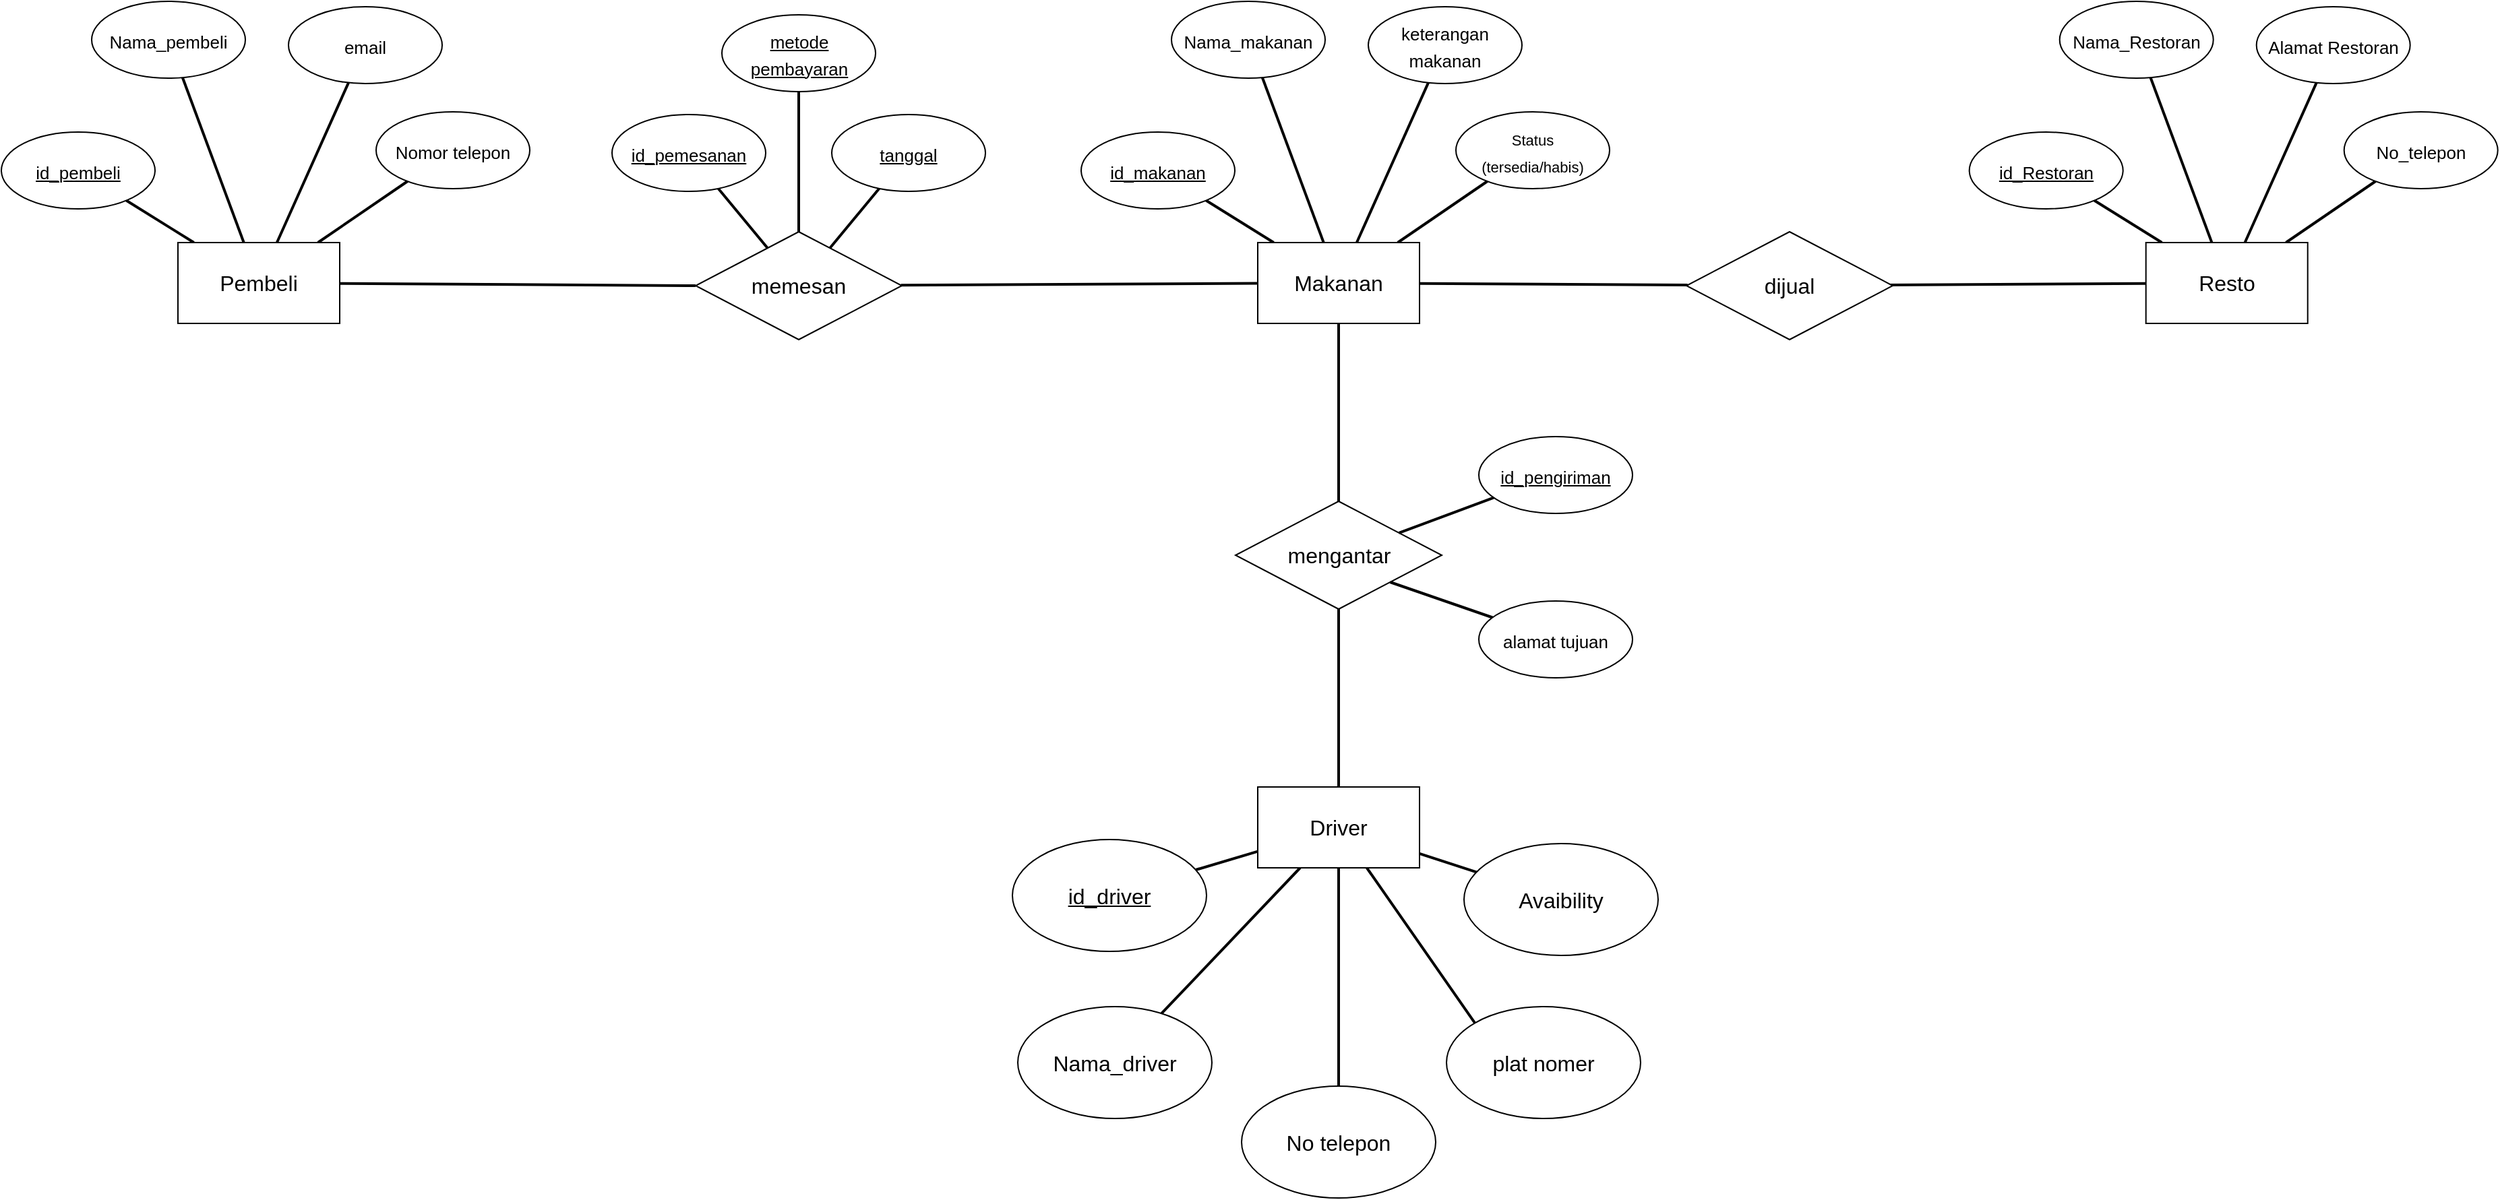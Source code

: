 <mxfile version="21.0.6" type="github">
  <diagram name="Page-1" id="kpE2Phg5UG2O1yojQXth">
    <mxGraphModel dx="1988" dy="938" grid="0" gridSize="10" guides="1" tooltips="1" connect="1" arrows="1" fold="1" page="0" pageScale="1" pageWidth="850" pageHeight="1100" math="0" shadow="0">
      <root>
        <mxCell id="0" />
        <mxCell id="1" parent="0" />
        <mxCell id="WbsWjwDJcjXZ_kDhLRrN-7" style="edgeStyle=none;curved=1;rounded=0;orthogonalLoop=1;jettySize=auto;html=1;fontSize=12;endArrow=none;endFill=0;strokeWidth=2;" edge="1" parent="1" source="WbsWjwDJcjXZ_kDhLRrN-2" target="WbsWjwDJcjXZ_kDhLRrN-4">
          <mxGeometry relative="1" as="geometry" />
        </mxCell>
        <mxCell id="WbsWjwDJcjXZ_kDhLRrN-8" style="edgeStyle=none;curved=1;rounded=0;orthogonalLoop=1;jettySize=auto;html=1;fontSize=12;startSize=8;endSize=8;strokeWidth=2;endArrow=none;endFill=0;" edge="1" parent="1" source="WbsWjwDJcjXZ_kDhLRrN-2" target="WbsWjwDJcjXZ_kDhLRrN-3">
          <mxGeometry relative="1" as="geometry" />
        </mxCell>
        <mxCell id="WbsWjwDJcjXZ_kDhLRrN-9" style="edgeStyle=none;curved=1;rounded=0;orthogonalLoop=1;jettySize=auto;html=1;fontSize=12;startSize=8;endSize=8;endArrow=none;endFill=0;strokeWidth=2;" edge="1" parent="1" source="WbsWjwDJcjXZ_kDhLRrN-2" target="WbsWjwDJcjXZ_kDhLRrN-6">
          <mxGeometry relative="1" as="geometry" />
        </mxCell>
        <mxCell id="WbsWjwDJcjXZ_kDhLRrN-12" style="edgeStyle=none;curved=1;rounded=0;orthogonalLoop=1;jettySize=auto;html=1;fontSize=12;startSize=8;endSize=8;strokeWidth=2;endArrow=none;endFill=0;" edge="1" parent="1" source="WbsWjwDJcjXZ_kDhLRrN-2" target="WbsWjwDJcjXZ_kDhLRrN-5">
          <mxGeometry relative="1" as="geometry" />
        </mxCell>
        <mxCell id="WbsWjwDJcjXZ_kDhLRrN-54" style="edgeStyle=none;curved=1;rounded=0;orthogonalLoop=1;jettySize=auto;html=1;entryX=0;entryY=0.5;entryDx=0;entryDy=0;fontSize=12;startSize=8;endSize=8;endArrow=none;endFill=0;strokeWidth=2;" edge="1" parent="1" source="WbsWjwDJcjXZ_kDhLRrN-2" target="WbsWjwDJcjXZ_kDhLRrN-24">
          <mxGeometry relative="1" as="geometry" />
        </mxCell>
        <mxCell id="WbsWjwDJcjXZ_kDhLRrN-2" value="Pembeli" style="rounded=0;whiteSpace=wrap;html=1;fontSize=16;" vertex="1" parent="1">
          <mxGeometry x="46" y="259" width="120" height="60" as="geometry" />
        </mxCell>
        <mxCell id="WbsWjwDJcjXZ_kDhLRrN-3" value="&lt;font style=&quot;font-size: 13px;&quot;&gt;Nama_pembeli&lt;/font&gt;" style="ellipse;whiteSpace=wrap;html=1;fontSize=16;" vertex="1" parent="1">
          <mxGeometry x="-18" y="80" width="114" height="57" as="geometry" />
        </mxCell>
        <mxCell id="WbsWjwDJcjXZ_kDhLRrN-4" value="&lt;font style=&quot;font-size: 13px;&quot;&gt;&lt;u&gt;id_pembeli&lt;/u&gt;&lt;/font&gt;" style="ellipse;whiteSpace=wrap;html=1;fontSize=16;" vertex="1" parent="1">
          <mxGeometry x="-85" y="177" width="114" height="57" as="geometry" />
        </mxCell>
        <mxCell id="WbsWjwDJcjXZ_kDhLRrN-5" value="&lt;font style=&quot;font-size: 13px;&quot;&gt;Nomor telepon&lt;/font&gt;" style="ellipse;whiteSpace=wrap;html=1;fontSize=16;" vertex="1" parent="1">
          <mxGeometry x="193" y="162" width="114" height="57" as="geometry" />
        </mxCell>
        <mxCell id="WbsWjwDJcjXZ_kDhLRrN-6" value="&lt;font style=&quot;font-size: 13px;&quot;&gt;email&lt;/font&gt;" style="ellipse;whiteSpace=wrap;html=1;fontSize=16;" vertex="1" parent="1">
          <mxGeometry x="128" y="84" width="114" height="57" as="geometry" />
        </mxCell>
        <mxCell id="WbsWjwDJcjXZ_kDhLRrN-15" style="edgeStyle=none;curved=1;rounded=0;orthogonalLoop=1;jettySize=auto;html=1;fontSize=12;endArrow=none;endFill=0;strokeWidth=2;" edge="1" parent="1" source="WbsWjwDJcjXZ_kDhLRrN-19" target="WbsWjwDJcjXZ_kDhLRrN-21">
          <mxGeometry relative="1" as="geometry" />
        </mxCell>
        <mxCell id="WbsWjwDJcjXZ_kDhLRrN-16" style="edgeStyle=none;curved=1;rounded=0;orthogonalLoop=1;jettySize=auto;html=1;fontSize=12;startSize=8;endSize=8;strokeWidth=2;endArrow=none;endFill=0;" edge="1" parent="1" source="WbsWjwDJcjXZ_kDhLRrN-19" target="WbsWjwDJcjXZ_kDhLRrN-20">
          <mxGeometry relative="1" as="geometry" />
        </mxCell>
        <mxCell id="WbsWjwDJcjXZ_kDhLRrN-17" style="edgeStyle=none;curved=1;rounded=0;orthogonalLoop=1;jettySize=auto;html=1;fontSize=12;startSize=8;endSize=8;endArrow=none;endFill=0;strokeWidth=2;" edge="1" parent="1" source="WbsWjwDJcjXZ_kDhLRrN-19" target="WbsWjwDJcjXZ_kDhLRrN-23">
          <mxGeometry relative="1" as="geometry" />
        </mxCell>
        <mxCell id="WbsWjwDJcjXZ_kDhLRrN-18" style="edgeStyle=none;curved=1;rounded=0;orthogonalLoop=1;jettySize=auto;html=1;fontSize=12;startSize=8;endSize=8;strokeWidth=2;endArrow=none;endFill=0;" edge="1" parent="1" source="WbsWjwDJcjXZ_kDhLRrN-19" target="WbsWjwDJcjXZ_kDhLRrN-22">
          <mxGeometry relative="1" as="geometry" />
        </mxCell>
        <mxCell id="WbsWjwDJcjXZ_kDhLRrN-52" style="edgeStyle=none;curved=1;rounded=0;orthogonalLoop=1;jettySize=auto;html=1;fontSize=12;startSize=8;endSize=8;endArrow=none;endFill=0;strokeWidth=2;" edge="1" parent="1" source="WbsWjwDJcjXZ_kDhLRrN-19" target="WbsWjwDJcjXZ_kDhLRrN-48">
          <mxGeometry relative="1" as="geometry" />
        </mxCell>
        <mxCell id="WbsWjwDJcjXZ_kDhLRrN-69" style="edgeStyle=none;curved=1;rounded=0;orthogonalLoop=1;jettySize=auto;html=1;entryX=0.5;entryY=0;entryDx=0;entryDy=0;fontSize=12;startSize=8;endSize=8;strokeWidth=2;endArrow=none;endFill=0;" edge="1" parent="1" source="WbsWjwDJcjXZ_kDhLRrN-19" target="WbsWjwDJcjXZ_kDhLRrN-57">
          <mxGeometry relative="1" as="geometry" />
        </mxCell>
        <mxCell id="WbsWjwDJcjXZ_kDhLRrN-19" value="Makanan" style="rounded=0;whiteSpace=wrap;html=1;fontSize=16;" vertex="1" parent="1">
          <mxGeometry x="847" y="259" width="120" height="60" as="geometry" />
        </mxCell>
        <mxCell id="WbsWjwDJcjXZ_kDhLRrN-20" value="&lt;font style=&quot;font-size: 13px;&quot;&gt;Nama_makanan&lt;/font&gt;" style="ellipse;whiteSpace=wrap;html=1;fontSize=16;" vertex="1" parent="1">
          <mxGeometry x="783" y="80" width="114" height="57" as="geometry" />
        </mxCell>
        <mxCell id="WbsWjwDJcjXZ_kDhLRrN-21" value="&lt;font style=&quot;font-size: 13px;&quot;&gt;&lt;u&gt;id_makanan&lt;/u&gt;&lt;/font&gt;" style="ellipse;whiteSpace=wrap;html=1;fontSize=16;" vertex="1" parent="1">
          <mxGeometry x="716" y="177" width="114" height="57" as="geometry" />
        </mxCell>
        <mxCell id="WbsWjwDJcjXZ_kDhLRrN-22" value="&lt;font style=&quot;font-size: 11px;&quot;&gt;Status &lt;br&gt;(tersedia/habis)&lt;/font&gt;" style="ellipse;whiteSpace=wrap;html=1;fontSize=16;" vertex="1" parent="1">
          <mxGeometry x="994" y="162" width="114" height="57" as="geometry" />
        </mxCell>
        <mxCell id="WbsWjwDJcjXZ_kDhLRrN-23" value="&lt;font style=&quot;font-size: 13px;&quot;&gt;keterangan makanan&lt;/font&gt;" style="ellipse;whiteSpace=wrap;html=1;fontSize=16;" vertex="1" parent="1">
          <mxGeometry x="929" y="84" width="114" height="57" as="geometry" />
        </mxCell>
        <mxCell id="WbsWjwDJcjXZ_kDhLRrN-42" style="edgeStyle=none;curved=1;rounded=0;orthogonalLoop=1;jettySize=auto;html=1;fontSize=12;startSize=8;endSize=8;strokeWidth=2;endArrow=none;endFill=0;" edge="1" parent="1" source="WbsWjwDJcjXZ_kDhLRrN-24" target="WbsWjwDJcjXZ_kDhLRrN-25">
          <mxGeometry relative="1" as="geometry" />
        </mxCell>
        <mxCell id="WbsWjwDJcjXZ_kDhLRrN-43" style="edgeStyle=none;curved=1;rounded=0;orthogonalLoop=1;jettySize=auto;html=1;fontSize=12;startSize=8;endSize=8;strokeWidth=2;endArrow=none;endFill=0;" edge="1" parent="1" source="WbsWjwDJcjXZ_kDhLRrN-24" target="WbsWjwDJcjXZ_kDhLRrN-27">
          <mxGeometry relative="1" as="geometry" />
        </mxCell>
        <mxCell id="WbsWjwDJcjXZ_kDhLRrN-44" style="edgeStyle=none;curved=1;rounded=0;orthogonalLoop=1;jettySize=auto;html=1;fontSize=12;startSize=8;endSize=8;strokeWidth=2;endArrow=none;endFill=0;" edge="1" parent="1" source="WbsWjwDJcjXZ_kDhLRrN-24" target="WbsWjwDJcjXZ_kDhLRrN-26">
          <mxGeometry relative="1" as="geometry" />
        </mxCell>
        <mxCell id="WbsWjwDJcjXZ_kDhLRrN-55" style="edgeStyle=none;curved=1;rounded=0;orthogonalLoop=1;jettySize=auto;html=1;fontSize=12;startSize=8;endSize=8;endArrow=none;endFill=0;strokeWidth=2;" edge="1" parent="1" source="WbsWjwDJcjXZ_kDhLRrN-24" target="WbsWjwDJcjXZ_kDhLRrN-19">
          <mxGeometry relative="1" as="geometry" />
        </mxCell>
        <mxCell id="WbsWjwDJcjXZ_kDhLRrN-24" value="memesan" style="rhombus;whiteSpace=wrap;html=1;fontSize=16;" vertex="1" parent="1">
          <mxGeometry x="430" y="251" width="153" height="80" as="geometry" />
        </mxCell>
        <mxCell id="WbsWjwDJcjXZ_kDhLRrN-25" value="&lt;font style=&quot;font-size: 13px;&quot;&gt;&lt;u&gt;id_pemesanan&lt;/u&gt;&lt;/font&gt;" style="ellipse;whiteSpace=wrap;html=1;fontSize=16;" vertex="1" parent="1">
          <mxGeometry x="368" y="164" width="114" height="57" as="geometry" />
        </mxCell>
        <mxCell id="WbsWjwDJcjXZ_kDhLRrN-26" value="&lt;font style=&quot;font-size: 13px;&quot;&gt;&lt;u&gt;tanggal&lt;/u&gt;&lt;/font&gt;" style="ellipse;whiteSpace=wrap;html=1;fontSize=16;" vertex="1" parent="1">
          <mxGeometry x="531" y="164" width="114" height="57" as="geometry" />
        </mxCell>
        <mxCell id="WbsWjwDJcjXZ_kDhLRrN-27" value="&lt;font style=&quot;font-size: 13px;&quot;&gt;&lt;u&gt;metode pembayaran&lt;/u&gt;&lt;/font&gt;" style="ellipse;whiteSpace=wrap;html=1;fontSize=16;" vertex="1" parent="1">
          <mxGeometry x="449.5" y="90" width="114" height="57" as="geometry" />
        </mxCell>
        <mxCell id="WbsWjwDJcjXZ_kDhLRrN-29" style="edgeStyle=none;curved=1;rounded=0;orthogonalLoop=1;jettySize=auto;html=1;fontSize=12;endArrow=none;endFill=0;strokeWidth=2;" edge="1" parent="1" source="WbsWjwDJcjXZ_kDhLRrN-33" target="WbsWjwDJcjXZ_kDhLRrN-35">
          <mxGeometry relative="1" as="geometry" />
        </mxCell>
        <mxCell id="WbsWjwDJcjXZ_kDhLRrN-30" style="edgeStyle=none;curved=1;rounded=0;orthogonalLoop=1;jettySize=auto;html=1;fontSize=12;startSize=8;endSize=8;strokeWidth=2;endArrow=none;endFill=0;" edge="1" parent="1" source="WbsWjwDJcjXZ_kDhLRrN-33" target="WbsWjwDJcjXZ_kDhLRrN-34">
          <mxGeometry relative="1" as="geometry" />
        </mxCell>
        <mxCell id="WbsWjwDJcjXZ_kDhLRrN-31" style="edgeStyle=none;curved=1;rounded=0;orthogonalLoop=1;jettySize=auto;html=1;fontSize=12;startSize=8;endSize=8;endArrow=none;endFill=0;strokeWidth=2;" edge="1" parent="1" source="WbsWjwDJcjXZ_kDhLRrN-33" target="WbsWjwDJcjXZ_kDhLRrN-37">
          <mxGeometry relative="1" as="geometry" />
        </mxCell>
        <mxCell id="WbsWjwDJcjXZ_kDhLRrN-32" style="edgeStyle=none;curved=1;rounded=0;orthogonalLoop=1;jettySize=auto;html=1;fontSize=12;startSize=8;endSize=8;strokeWidth=2;endArrow=none;endFill=0;" edge="1" parent="1" source="WbsWjwDJcjXZ_kDhLRrN-33" target="WbsWjwDJcjXZ_kDhLRrN-36">
          <mxGeometry relative="1" as="geometry" />
        </mxCell>
        <mxCell id="WbsWjwDJcjXZ_kDhLRrN-33" value="Resto" style="rounded=0;whiteSpace=wrap;html=1;fontSize=16;" vertex="1" parent="1">
          <mxGeometry x="1505.85" y="259" width="120" height="60" as="geometry" />
        </mxCell>
        <mxCell id="WbsWjwDJcjXZ_kDhLRrN-34" value="&lt;font style=&quot;font-size: 13px;&quot;&gt;Nama_Restoran&lt;/font&gt;" style="ellipse;whiteSpace=wrap;html=1;fontSize=16;" vertex="1" parent="1">
          <mxGeometry x="1441.85" y="80" width="114" height="57" as="geometry" />
        </mxCell>
        <mxCell id="WbsWjwDJcjXZ_kDhLRrN-35" value="&lt;font style=&quot;font-size: 13px;&quot;&gt;&lt;u&gt;id_Restoran&lt;/u&gt;&lt;/font&gt;" style="ellipse;whiteSpace=wrap;html=1;fontSize=16;" vertex="1" parent="1">
          <mxGeometry x="1374.85" y="177" width="114" height="57" as="geometry" />
        </mxCell>
        <mxCell id="WbsWjwDJcjXZ_kDhLRrN-36" value="&lt;font style=&quot;font-size: 13px;&quot;&gt;No_telepon&lt;/font&gt;" style="ellipse;whiteSpace=wrap;html=1;fontSize=16;" vertex="1" parent="1">
          <mxGeometry x="1652.85" y="162" width="114" height="57" as="geometry" />
        </mxCell>
        <mxCell id="WbsWjwDJcjXZ_kDhLRrN-37" value="&lt;font style=&quot;font-size: 13px;&quot;&gt;Alamat Restoran&lt;/font&gt;" style="ellipse;whiteSpace=wrap;html=1;fontSize=16;" vertex="1" parent="1">
          <mxGeometry x="1587.85" y="84" width="114" height="57" as="geometry" />
        </mxCell>
        <mxCell id="WbsWjwDJcjXZ_kDhLRrN-53" style="edgeStyle=none;curved=1;rounded=0;orthogonalLoop=1;jettySize=auto;html=1;fontSize=12;startSize=8;endSize=8;endArrow=none;endFill=0;strokeWidth=2;" edge="1" parent="1" target="WbsWjwDJcjXZ_kDhLRrN-33">
          <mxGeometry relative="1" as="geometry">
            <mxPoint x="1301.0" y="290.556" as="sourcePoint" />
          </mxGeometry>
        </mxCell>
        <mxCell id="WbsWjwDJcjXZ_kDhLRrN-48" value="dijual" style="rhombus;whiteSpace=wrap;html=1;fontSize=16;" vertex="1" parent="1">
          <mxGeometry x="1165" y="251" width="153" height="80" as="geometry" />
        </mxCell>
        <mxCell id="WbsWjwDJcjXZ_kDhLRrN-63" style="edgeStyle=none;curved=1;rounded=0;orthogonalLoop=1;jettySize=auto;html=1;fontSize=12;startSize=8;endSize=8;strokeWidth=2;endArrow=none;endFill=0;" edge="1" parent="1" source="WbsWjwDJcjXZ_kDhLRrN-56" target="WbsWjwDJcjXZ_kDhLRrN-58">
          <mxGeometry relative="1" as="geometry" />
        </mxCell>
        <mxCell id="WbsWjwDJcjXZ_kDhLRrN-64" style="edgeStyle=none;curved=1;rounded=0;orthogonalLoop=1;jettySize=auto;html=1;fontSize=12;startSize=8;endSize=8;strokeWidth=2;endArrow=none;endFill=0;" edge="1" parent="1" source="WbsWjwDJcjXZ_kDhLRrN-56" target="WbsWjwDJcjXZ_kDhLRrN-59">
          <mxGeometry relative="1" as="geometry" />
        </mxCell>
        <mxCell id="WbsWjwDJcjXZ_kDhLRrN-65" style="edgeStyle=none;curved=1;rounded=0;orthogonalLoop=1;jettySize=auto;html=1;entryX=0.5;entryY=0;entryDx=0;entryDy=0;fontSize=12;startSize=8;endSize=8;strokeWidth=2;endArrow=none;endFill=0;" edge="1" parent="1" source="WbsWjwDJcjXZ_kDhLRrN-56" target="WbsWjwDJcjXZ_kDhLRrN-60">
          <mxGeometry relative="1" as="geometry" />
        </mxCell>
        <mxCell id="WbsWjwDJcjXZ_kDhLRrN-66" style="edgeStyle=none;curved=1;rounded=0;orthogonalLoop=1;jettySize=auto;html=1;entryX=0;entryY=0;entryDx=0;entryDy=0;fontSize=12;startSize=8;endSize=8;strokeWidth=2;endArrow=none;endFill=0;" edge="1" parent="1" source="WbsWjwDJcjXZ_kDhLRrN-56" target="WbsWjwDJcjXZ_kDhLRrN-61">
          <mxGeometry relative="1" as="geometry" />
        </mxCell>
        <mxCell id="WbsWjwDJcjXZ_kDhLRrN-67" style="edgeStyle=none;curved=1;rounded=0;orthogonalLoop=1;jettySize=auto;html=1;fontSize=12;startSize=8;endSize=8;strokeWidth=2;endArrow=none;endFill=0;" edge="1" parent="1" source="WbsWjwDJcjXZ_kDhLRrN-56" target="WbsWjwDJcjXZ_kDhLRrN-62">
          <mxGeometry relative="1" as="geometry" />
        </mxCell>
        <mxCell id="WbsWjwDJcjXZ_kDhLRrN-56" value="Driver" style="rounded=0;whiteSpace=wrap;html=1;fontSize=16;" vertex="1" parent="1">
          <mxGeometry x="847" y="663" width="120" height="60" as="geometry" />
        </mxCell>
        <mxCell id="WbsWjwDJcjXZ_kDhLRrN-70" style="edgeStyle=none;curved=1;rounded=0;orthogonalLoop=1;jettySize=auto;html=1;fontSize=12;startSize=8;endSize=8;strokeWidth=2;endArrow=none;endFill=0;" edge="1" parent="1" source="WbsWjwDJcjXZ_kDhLRrN-57" target="WbsWjwDJcjXZ_kDhLRrN-56">
          <mxGeometry relative="1" as="geometry" />
        </mxCell>
        <mxCell id="WbsWjwDJcjXZ_kDhLRrN-57" value="mengantar" style="rhombus;whiteSpace=wrap;html=1;fontSize=16;" vertex="1" parent="1">
          <mxGeometry x="830.5" y="451" width="153" height="80" as="geometry" />
        </mxCell>
        <mxCell id="WbsWjwDJcjXZ_kDhLRrN-58" value="&lt;u&gt;id_driver&lt;/u&gt;" style="ellipse;whiteSpace=wrap;html=1;fontSize=16;" vertex="1" parent="1">
          <mxGeometry x="665" y="702" width="144" height="83" as="geometry" />
        </mxCell>
        <mxCell id="WbsWjwDJcjXZ_kDhLRrN-59" value="Nama_driver" style="ellipse;whiteSpace=wrap;html=1;fontSize=16;" vertex="1" parent="1">
          <mxGeometry x="669" y="826" width="144" height="83" as="geometry" />
        </mxCell>
        <mxCell id="WbsWjwDJcjXZ_kDhLRrN-60" value="No telepon" style="ellipse;whiteSpace=wrap;html=1;fontSize=16;" vertex="1" parent="1">
          <mxGeometry x="835" y="885" width="144" height="83" as="geometry" />
        </mxCell>
        <mxCell id="WbsWjwDJcjXZ_kDhLRrN-61" value="plat nomer" style="ellipse;whiteSpace=wrap;html=1;fontSize=16;" vertex="1" parent="1">
          <mxGeometry x="987" y="826" width="144" height="83" as="geometry" />
        </mxCell>
        <mxCell id="WbsWjwDJcjXZ_kDhLRrN-62" value="Avaibility" style="ellipse;whiteSpace=wrap;html=1;fontSize=16;" vertex="1" parent="1">
          <mxGeometry x="1000" y="705" width="144" height="83" as="geometry" />
        </mxCell>
        <mxCell id="WbsWjwDJcjXZ_kDhLRrN-75" style="edgeStyle=none;curved=1;rounded=0;orthogonalLoop=1;jettySize=auto;html=1;fontSize=12;startSize=8;endSize=8;strokeWidth=2;endArrow=none;endFill=0;" edge="1" parent="1" source="WbsWjwDJcjXZ_kDhLRrN-72" target="WbsWjwDJcjXZ_kDhLRrN-57">
          <mxGeometry relative="1" as="geometry" />
        </mxCell>
        <mxCell id="WbsWjwDJcjXZ_kDhLRrN-72" value="&lt;font style=&quot;font-size: 13px;&quot;&gt;&lt;u&gt;id_pengiriman&lt;/u&gt;&lt;/font&gt;" style="ellipse;whiteSpace=wrap;html=1;fontSize=16;" vertex="1" parent="1">
          <mxGeometry x="1011" y="403" width="114" height="57" as="geometry" />
        </mxCell>
        <mxCell id="WbsWjwDJcjXZ_kDhLRrN-76" style="edgeStyle=none;curved=1;rounded=0;orthogonalLoop=1;jettySize=auto;html=1;entryX=1;entryY=1;entryDx=0;entryDy=0;fontSize=12;startSize=8;endSize=8;strokeWidth=2;endArrow=none;endFill=0;" edge="1" parent="1" source="WbsWjwDJcjXZ_kDhLRrN-73" target="WbsWjwDJcjXZ_kDhLRrN-57">
          <mxGeometry relative="1" as="geometry" />
        </mxCell>
        <mxCell id="WbsWjwDJcjXZ_kDhLRrN-73" value="&lt;font style=&quot;font-size: 13px;&quot;&gt;alamat tujuan&lt;/font&gt;" style="ellipse;whiteSpace=wrap;html=1;fontSize=16;" vertex="1" parent="1">
          <mxGeometry x="1011" y="525" width="114" height="57" as="geometry" />
        </mxCell>
      </root>
    </mxGraphModel>
  </diagram>
</mxfile>
